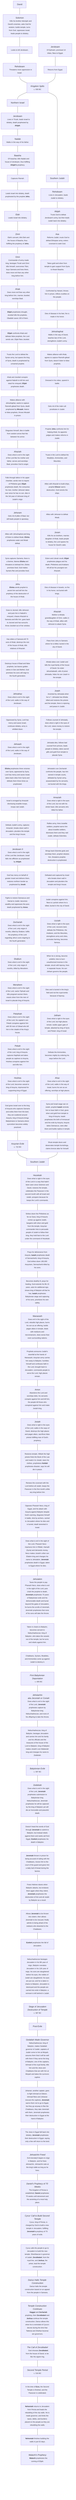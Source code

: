 graph TD
    %% David
    David

    %% Jeroboam
    Jeroboam["
    Jeroboam
    <small>Of Ephraim, promised 10 tribes, flees to Egypt.</small>
    "]
    ---
    JeroboamReturn["
    <small>Returns from Egypt.</small>
    "]

    %% David to Rehoboam
    David
    ---
    Solomon["
    Solomon
    <small>Kills his brother Adonijah and David's enemies, asks God for wisdom, builds temple, turns from God, oppresses Israel, leads people to idolatry.</small>
    "]
    ---
    Solomon2["
    <small>Looks to kill Jeroboam.</small>
    "]
    ---
    Rehoboam["
    Rehoboam
    <small>Threatens more oppression in Israel.</small>
    "]
    ---
    %% Kingdom split
    Split["
    <em>Kingdom Splits</em>
    <small>c. 930 BC</small>
    "]
    Split --- North["Northern Israel"]
    Split --- South["Southern Judah"]

    %% Northern Israel
    JeroboamReturn --- Split
    North
    ---
    JeroboamKing["
    Jeroboam
    <small>Lives in Tirzah, leads Israel to idolatry, death prophesied by <b>Ahijah</b>.</small>
    "]
    ---
    Nadab["
    Nadab
    <small>Walks in the way of his father.</small>
    "]
    ---
    Baasha["
    Baasha
    <small>Of Issachar, kills Nadab and house of Jeroboam, thus fulfilling <b>Ahijah's</b> prophecy.</small>
    "]
    ---
    BaashaRamah["
    <small>Captures Ramah.</small>
    "]
    ---
    BaashaJehu["
    <small>Leads Israel into idolatry, death prophesied by the prophet <b>Jehu</b>.</small>
    "]
    ---
    Elah["
    Elah
    <small>Leads Israel into idolatry.</small>
    "]
    ---
    Zimri["
    Zimri
    <small>Elah's servant, kills Elah and the house of Baasha, thus fulfilling the prophecy of <b>Jehu</b>.</small>
    "]
    ---
    Omri["
    Omri
    <small>Commander of army made king, besieges Tirzah and Zimri kills himself, overcomes Tibni, buys Samaria and lives there, does more evil than any other king before him.</small>
    "]
    ---
    Ahab["
    Ahab
    <small>Does more evil than any other king before him, marries Jezebel, worships Baal.</small>
    "]
    ---
    AhabJezebel["
    <small><b>Elijah</b> prophesies drought, Jezebel kills the prophets, Obadiah saves 100 of them.</small>
    "]
    ---
    AhabElijah["
    <small><b>Elijah</b> confronts Ahab and defeats false prophets, the Lord sends rain, Elijah flees Jezebel.</small>
    "]
    ---
    AhabSyria["
    <small>Trusts the Lord to defeat the Syrian army, but spares the king of Syria, death is prophesied by unnamed prophet.</small>
    "]
    ---
    AhabNaboth["
    <small>Ahab and Jezebel conspire against Naboth to kill him and steal his vineyard, <b>Elijah</b> prophesies death.</small>
    "]
    ---
    AhabAlliance["
    <small>Makes alliance with Jehoshaphat, wants to capture Ramoth-gilead from Syria, death prophesied by <b>Micaiah</b>, listens to false prophets, throws Micaiah in prison.</small>
    "]
    ---
    AhabDeath["
    <small>Disguises himself, dies in battle from random arrow that hits between his armor.</small>
    "]
    ---
    Ahaziah["
    Ahaziah
    <small>Does what is evil in the sight of the Lord like his mother and father, serves and worships Baal, provokes God to anger.</small>
    "]
    ---
    AhaziahDeath["
    <small>Falls through lattice in his upper chamber, sends men to inquire of Philistine god, <b>Elijah</b> prophesies death, fire consumes his men, brother Jehoram takes over since he has no son, dies in the 3rd year of Jehoram king of Judah's reign.</small>
    "]
    ---
    Jehoram["
    Jehoram
    <small>Gets rid of pillar of Baal, but still leads people to apostasy.</small>
    "]
    ---
    JehoramJehoshaphat["
    <small>Allies with Jehoshaphat and king of Edom to defeat Moab, <b>Elisha</b> prophesies water and Moab defeat.</small>
    "]
    ---
    JehoramSyria["
    <small>Syria captures Samaria, there is a famine, blames <b>Elisha</b> and threatens to behead him, Elisha promises food, God makes Syrians flee and provides food.</small>
    "]
    ---
    Jehu["
    Jehu
    <small><b>Elisha</b> sends prophet to anoint him and tell him the prophecy of the destruction of the house of Ahab.</small>
    "]
    ---
    JehuJezreel["
    <small>Goes to Jezreel, kills Jehoram and puts him in Naboth's vineyard, chases Ahaziah to Samaria and kills him, goes back to Jezreel and has eunuchs throw Jezebel out of her window.</small>
    "]
    ---
    JehuElders["
    <small>Has elders of Samaria kill 70 sons of Ahab, destroys the rest of the house of Ahab, kills relatives of Ahaziah.</small>
    "]
    ---
    JehuFalseProphets["
    <small>Destroys house of Baal and false prophets, but leaves golden calves in Dan and Bethel, God promises his sons will reign to the fourth generation.</small>
    "]
    ---
    Jehoahaz["
    Jehoahaz
    <small>Does what is evil in the sight of the Lord, walks in the way of Jeroboam.</small>
    "]
    ---
    JehoahazSyria["
    <small>Oppressed by Syria, Lord has mercy and saves Israel, continues idolatry, army is whittled down.</small>
    "]
    ---
    Jehoash["
    Jehoash
    <small>Does what is evil in the sight of the Lord, walks in the way of Jeroboam.</small>
    "]
    ---
    JehoashElisha["
    <small><b>Elisha</b> prophesies three victories over Syria, oppressed by Syria, Lord has mercy and saves Israel, takes back cities from Syria and defeats them three times as prophesied.</small>
    "]
    ---
    JehoashAmaziah["
    <small>Israel is enraged by Amaziah dismissing Israelite troops, troops raid Judah.</small>
    "]
    ---
    JehoashArmy["
    <small>Defeats Judah's army, captures Amaziah, breaks down wall in Jerusalem, plunders the temple and the king's house.</small>
    "]
    ---
    JeroboamII["
    Jeroboam II
    <small>Does what is evil in the sight of the Lord like Jeroboam, Israel falls into affliction as prophesied by <b>Ahijah</b>.</small>
    "]
    ---
    JeroboamIIMercy["
    <small>God has mercy on behalf of greater Israel and delivers them, restores northern border as prophesied by <b>Jonah</b>.</small>
    "]
    ---
    JeroboamIIFights["
    <small>Fights to restore Damascus and Hamat to Judah, becomes wealthy and oppresses the poor, death prophesied by <b>Amos</b>.</small>
    "]
    ---
    Zechariah["
    Zechariah
    <small>Does what is evil in the sight of the Lord, only reigns 6 months, killed by Shallum, fulfils the prophecy of the Lord regarding Jehu's sons reigning to the fourth generation.</small>
    "]
    ---
    Shallum["
    Shallum
    <small>Does what is evil in the sight of the Lord, only reigns 8 months, killed by Menahem.</small>
    "]
    ---
    Menahem["
    Menahem
    <small>Does what is evil in the sight of the Lord, sacks Tiphsah and kills pregnant women there, exacts silver from the men of Israel to placate king of Assyria.</small>
    "]
    ---
    Pekahiah["
    Pekahiah
    <small>Does what is evil in the sight of the Lord, his captain's son Pekah conspires against him with 50 men of Gilead who kill him in the citadel of the King's house.</small>
    "]
    ---
    Pekah["
    Pekah
    <small>Does what is evil in the sight of the Lord, king of Assyria captures Naphtali and takes people as captives to Assyria, Hoshea conspires against him and kills him.</small>
    "]
    ---
    Hoshea["
    Hoshea
    <small>Does what is evil in the sight of the Lord, becomes vassal to king of Assyria, imprisoned for supporting king of Egypt.</small>
    "]
    ---
    HosheaAssyria["
    <small>God gives Israel over to the king of Assyria who captures Samaria and exiles them from the land, they are scattered around Assyria, king of Assyria brings Babylonians to Samaria where syncretism becomes widely practiced.</small>
    "]
    ---
    %% Assyrian exile
    AssyrianExile["
    <em>Assyrian Exile</em>
    <small>c. 722 BC</small>
    "]
    ---
    SouthernJudah["
    Southern Judah
    "]

    %% Southern Judah
    South
    ---
    RehoboamKing["
    Rehoboam
    <small>Lives in Jerusalem, leads Judah to idolatry.</small>
    "]
    ---
    Abijah["
    Abijah
    <small>Trusts God to defeat Jeroboam's army, but then leads Judah back into idolatry.</small>
    "]
    ---
    Asa["
    Asa
    <small>Reforms Judah, trusts God to defeat Ethiopian army, enters covenant to seek God.</small>
    "]
    ---
    AsaBaasha["
    <small>Takes gold and silver from temple to gain support from Syria to thwart Baasha.</small>
    "]
    ---
    AsaHanani["
    <small>Confronted by Hanani, throws him in prison, inflicts cruelties on the people.</small>
    "]
    ---
    AsaFire["
    <small>Dies of disease in his feet, fire is made in his honor.</small>
    "]
    ---
    Jehoshaphat["
    Jehoshaphat
    <small>Walks in the way of David, teaches law of the Lord, strengthens Judah's army.</small>
    "]
    ---
    JehoshaphatAlliance["
    <small>Makes alliance with Ahab, agrees to capture Ramoth-gilead from Syria, doesn't listen to false prophets.</small>
    "]
    ---
    JehoshaphatSpared["
    <small>Dressed in his robes, spared in battle.</small>
    "]
    ---
    JehoshaphatCleanup["
    <small>Gets rid of the male cult prostitutes in Judah.</small>
    "]
    ---
    JehoshaphatJehu["
    <small>Prophet <b>Jehu</b> confronts him for helping Ahab, he appoints judges and makes reforms in Judah.</small>
    "]
    ---
    JehoshaphatMoabites["
    <small>Trusts in the Lord to defeat the Moabites, Ammonites, and Meunites.</small>
    "]
    ---
    JehoshaphatAhaziah["
    <small>Allies with Ahaziah to build ships, prophet <b>Eliezer</b> warns destruction, God wrecks the ships.</small>
    "]
    ---
    JehoshaphatJehoram["
    <small>Allies with Jehoram to defeat Moab.</small>
    "]
    ---
    Joram["
    Joram
    <small>Kills his six brothers, marries daughter of Ahab, leads people to idolatry, the Lord spares his house for David's sake.</small>
    "]
    ---
    JoramEdom["
    <small>Edom and Libnah revolt, <b>Elijah</b> prophesies plague and his death, Philistines and Arabians kill all but his youngest son Ahaziah.</small>
    "]
    ---
    JoramDeath["
    <small>Dies of disease in bowels, no fire in his honor, not buried with kings.</small>
    "]
    ---
    AhaziahJudah["
    Ahaziah
    <small>Mother is Athalia granddaughter of Omri, walks in the way of Ahab, allies with Jehoram to attack Syria.</small>
    "]
    ---
    AhaziahJudahFlees["
    <small>Flees from Jehu to Samaria where he is killed, buried in the city of David.</small>
    "]
    ---
    AhaziahAthalia["
    <small>Athalia takes over Judah and kills the royal family of the house of David, his sister Jehoshabeath, wife of priest Jehoiada, hides his son Joash in the temple.</small>
    "]
    ---
    Joash["
    Joash
    <small>Anointed by Jehoiada when he is 7, Jehoiada has Athalia killed and restores the priests and the temple, there is rejoicing and peace in Judah.</small>
    "]
    ---
    JoashCounsel["
    <small>Follows counsel of Jehoiada, does what is right in the eyes of the Lord, raises money to restore the temple.</small>
    "]
    ---
    JoashBadCounsel["
    <small>Jehoiada dies, follows bad counsel from princes, leads people to idolatry, takes sacred gifts and gold from temple to placate Syria.</small>
    "]
    ---
    JoashDeath["
    <small>Jehoiada's son Zechariah confronts the people, has him stoned in temple courts, defeated by Syrian army, assassinated by his servants, not buried with the kings.</small>
    "]
    ---
    Amaziah["
    Amaziah
    <small>Does what is right in the eyes of the Lord, but not with his whole heart, kills servants who killed his father.</small>
    "]
    ---
    AmaziahArmy["
    <small>Rallies army, hires Israelite soldiers, prophet warns him about Israelite soldiers, dismisses them and they raid Judah, defeats Edomites.</small>
    "]
    ---
    AmaziahEdomite["
    <small>Brings back Edomite gods and worships them, prophet rebukes him, threatens prophet, destruction is prophesied.</small>
    "]
    ---
    AmaziahCaptured["
    <small>Defeated and captured by Israel who breaks down wall in Jerusalem and plunders the temple and king's house.</small>
    "]
    ---
    AmaziahConspires["
    <small>Judah conspires against him, flees to Lachish where he is killed, buried in the city of David.</small>
    "]
    ---
    Uzziah["
    Uzziah
    <small>Does what is right in the eyes of the Lord, recovers land, defeats the Philistines, the Arabians, and the Meunites, strengthens army and cities, promotes farming, becomes famous.</small>
    "]
    ---
    UzziahBurn["
    <small>When he is strong, become prideful, tries to burn unauthorized incense in the temple, struck with leprosy, lives in separate house, his son Jotham governs the people.</small>
    "]
    ---
    UzziahDeath["
    <small>Dies and is buried in the king's field and not the royal tombs because of leprosy.</small>
    "]
    ---
    Jotham["
    Jotham
    <small>Does what is right in the eyes of the Lord, but high places remain, builds upper gate of temple, attacked by king of Syria and Pekah, king of Israel.</small>
    "]
    ---
    JothamAmmonites["
    <small>Defeats the Ammonites, becomes mighty by ordering his ways before the Lord.</small>
    "]
    ---
    Ahaz["
    Ahaz
    <small>Does what is evil in the sight of the Lord, walks in the way of Israel, burns his son as an offering, worships at high places.</small>
    "]
    ---
    AhazSyria["
    <small>Syria and Israel wage war on Judah, prophet <b>Isaiah</b> reminds him to have faith in God, gives silver and gold from temple to king of Assyria, Isaiah prophesies the birth of Immanuel and the exile by Assyria, Assyria takes Damascus, sees altar there and builds replica in temple.</small>
    "]
    ---
    AhazTemple["
    <small>Shuts temple doors and desecrates temple furnishings, claims bronze altar for himself.</small>
    "]
    %% Assyrian exile
    AhazTemple --- SouthernJudah
    ---
    Hezekiah["
    Hezekiah
    <small>Does what is right in the eyes of the Lord in a way that hadn't been seen since Solomon and David, restores the temple, celebrates the Passover in the second month with all Israel and Judah, prospers because he keeps the Lord's commands.</small>
    "]
    ---
    HezekiahPhilistines["
    <small>Strikes down the Philistines as far as Gaza, king of Assyria comes up against Judah, bargains with silver and gold from the temple, Assyrian commander tries to persuade people of Judah to follow their king, they hold fast to the Lord under the command of Hezekiah.</small>
    "]
    ---
    HezekiahAssyria["
    <small>Prays for deliverance from Assyria, <b>Isaiah</b> prophesies death of Sennacherib, king of Assyria, God strikes down 185,000 Assyrians, Sennacherib killed by his sons.</small>
    "]
    ---
    HezekiahIllness["
    <small>Becomes deathly ill, prays for healing, God extends his life 15 years, asks for additional sign, shows king of Babylon all that he has, <b>Isaiah</b> prophesies Babylonian siege and capturing of his sons, prioritizes his own safety.</small>
    "]
    ---
    Manasseh["
    Manasseh
    <small>Does evil in the sight of the Lord, rebuilds high places, burns his son as an offering, builds pagan altars in temple, deals with mediums and necromancers, does worse than even surrounding nations.</small>
    "]
    ---
    ManassehProphets["
    <small>Prophets announce Judah's downfall at the hands of Manasseh, Assyrian army carries him away to Babylon, humbles himself and confesses faith in the Lord, brought back to Jerusalem, commands people to serve the Lord, high places remain.</small>
    "]
    ---
    Amon["
    Amon
    <small>Abandons the Lord and worships idols, his servants conspire against him and kill him, the people kill those who conspired against him and make Josiah king.</small>
    "]
    ---
    Josiah["
    Josiah
    <small>Does what is right in the eyes of the Lord, walks in the ways of David, destroys the high places and pagan altars, sacrifices false priests fulfilling man of God's prophecy.</small>
    "]
    ---
    JosiahTemple["
    <small>Restores temple, Hilkiah the high priests finds the Book of the Law and reads it to Josiah, tears his clothes, prophetess <b>Huldah</b> prophesies disaster, says he will die in peace.</small>
    "]
    ---
    JosiahCovenant["
    <small>Renews the covenant with the Lord before all Judah, keeps the Passover in the first month unlike any king before him.</small>
    "]
    ---
    JosiahPharaoh["
    <small>Opposes Pharaoh Neco, king of Egypt, and his attack with Assyria against Babylon despite God's warning, disguises himself in battle, shot by archers, carried to Jerusalem where he dies and is buried, death lamented in Israel.</small>
    "]
    ---
    JehoahazJudah["
    <small>Does what is evil in the sight of the Lord, Pharaoh Neco imprisons him in Riblah, Hamath (Syria) and demands money, Neco makes Josiah's other son Eliakim king and changes his name to Jehoiakim, <b>Jeremiah</b> prophesies death in Egypt, taken to Egypt where he dies.</small>
    "]
    ---
    Jehoiakim["
    Jehoiakim
    <small>Taxes the people to pay Pharaoh Neco, does what is evil in the sight of the Lord, puts Uriah the prophet to death, <b>Jeremiah</b> prophesies 70 years of Babylonian exile and his dishonorable death and burial beyond the gates of Jerusalem, he burns the scrolls of Jeremiah, Jeremiah prophesies that none of his sons will take the throne.</small>
    "]
    ---
    JehoiakimExlile["
    <small>Taken in chains to Babylon, becomes servant to Nebuchadnezzar, king of Babylon, who takes the vessels out of the temple, but he turns and rebels against him.</small>
    "]
    ---
    JehoiakimDownfall["
    <small>Chaldeans, Syrians, Moabites, and Ammonites come up against Judah to destroy it.</small>
    "]
    ---
    FirstBabylonianDeportation["
    <em>First Babylonian Deportation</em>
    <small>c. 605 BC</small>
    "]
    ---
    Jehoiachin["
    Jehoiachin
    <em>aka Jeconiah or Coniah</em>
    <small>Does what is evil in the sight of the Lord, <b>Jeremiah</b> prophesies capture by Babylonian king Nebuchadnezzar, and none of his offspring to take the throne.</small>
    "]
    ---
    JehoiachinExile["
    <small>Nebuchadnezzar, king of Babylon, besieges Jerusalem and carries him and his family and his officials and the treasures of the house of the Lord to Babylon, king of Babylon makes Josiah's son Mattaniah king and changes his name to Zedekiah.</small>
    "]
    ---
    BabylonianExile["
    <em>Babylonian Exile</em>
    <small>c. 597 BC</small>
    "]
    ---
    Zedekiah["
    Zedekiah
    <small>Does what is evil in the sight of the Lord, <b>Jeremiah</b> prophesies submission to Babylonian king Nebuchadnezzar, Jeremiah prophesies he will be captured by the king of Babylon yet will die an honorable and peaceful death.</small>
    "]
    ---
    ZedekiahJeremiah["
    <small>Doesn't heed the words of God through <b>Jeremiah</b> to submit to Babylon, but instead rebels against them and seeks aid from Egypt, <b>Ezekiel</b> prophesies his death in Babylon.</small>
    "]
    ---
    ZedekiahFamine["
    <small><b>Jeremiah</b> thrown in prison for being accused of siding with the Chaldeans, moves him to the court of the guard and gives him a daily loaf of bread during the famine.</small>
    "]
    ---
    ZedekiahAttack["
    <small>Frees Hebrew slaves when Babylon attacks, but enslaves them again when they relent, <b>Jeremiah</b> prophesies the destruction of him and all Judah by Babylon as a result.</small>
    "]
    ---
    ZedekiahCistern["
    <small>Allows <b>Jeremiah</b> to be thrown into cistern, then allows Jeremiah to be rescued, finally admits to being afraid of the Judeans who deserted to the Chaldeans.</small>
    "]
    ---
    ZedekiahEzekiel["
    <small><b>Ezekiel</b> prophesies the fall of Jerusalem.</small>
    "]
    ---
    ZedekiahBabylon["
    <small>Nebuchadnezzar besieges Jerusalem in his 9th year of reign, Babylon overakes Jerusalem in his 11th year of reign, his sons are slaughtered before his eyes, the nobles of Judah are slaughtered, his eyes are put out, and he is taken in chains to Babylon, Jerusalem is destroyed and the people are carried into exile in Babylon, a remnant is left behind in Judah.</small>
    "]
    ---
    SiegeOfJerusalem["
    <em>Siege of Jerusalem</em>
    <em>Destruction of Temple</em>
    <small>c. 587 BC</small>
    "]
    ---
    PostExile["
    Post-Exile
    "]
    ---
    Gedaliah["
    <em>Gedaliah Made Governor</em>
    <small>Nebuchadnezzar, king of Babylon, makes Gedaliah governor of Judah, captains of Judah come to him at Mizpah, assures them that it will be well with them if they serve the king of Babylon, one of the captains, Ishmael of the royal family, kills him and the Jews and Chaldeans that are with him at Mizpah and takes the survivors captive.</small>
    "]
    ---
    Johanan["
    <small>Johanan, another captain, goes to fight Ishmael at Gibeon, Ishmael flees and Johanan rescues the captives, <b>Jeremiah</b> warns them not to go to Egypt, but they go anyway to flee the Chaldeans, they take Jeremiah with them, Jeremiah prophesies their destruction in Egypt at the hand of Babylon.</small>
    "]
    ---
    Egypt["
    <small>The Jews in Egypt fall back into idolatry, <b>Jeremiah</b> prophesies their destruction in Egypt, saying only a few will return to the land.</small>
    "]
    ---
    EvilMerodach["
    <em>Jehoaichin Freed</em>
    <small>Evil-merodach begins to reign in Babylon, and he frees Jehoiachin, Jehoiachin eats at the king's table as long as he lives.</small>
    "]
    ---
    Persia["
    <em>Daniel's Prophecy of 70 Weeks</em>
    <small>The kingdom of Persia is established, <b>Daniel</b> prophesies 70 weeks until atonement and the anointing of a most holy place.</small>
    "]
    ---
    Cyrus["
    <em>Cyrus' Call to Build Second Temple</em>
    <small>Cyrus, king of Persia, is charged by God to build a new temple in Jerusalem, fulfilling <b>Jeremiah's</b> prophecy of 70 years of exile.</small>
    "]
    ---
    CyrusTemple["
    <small>Cyrus calls the people to go to Jerusalem to build the new temple, Sheshbazzar is governor of Judah, <b>Zerubbabel</b>, from the royal line, and <b>Jeshua</b>, the priest, lead the temple construction.</small>
    "]
    ---
    Darius["
    <em>Darius Halts Temple Construction</em>
    <small>Darius halts the temple construction based on an appeal from the people in Samaria.</small>
    "]
    ---
    Haggai["
    <em>Temple Construction Continues</em>
    <small><b>Haggai</b> and <b>Zechariah</b> prophesy, then <b>Zerubbabel</b> and <b>Jeshua</b> continue the temple construction, Darius allows this when he is reminded of Cyrus's decree during the time that Tattenai and Shethar-bozenai are governors.</small>
    "]
    ---
    Zerubbabel["
    <em>The Call of Zerubbabel</em>
    <small>God chooses <b>Zerubbabel</b>, from the house of David, to be like His signet ring.</small>
    "]
    ---
    SecondTemplePeriod["
    <em>Second Temple Period</em>
    <small>c. 516 BC</small>
    "]
    ---
    SecondTempleFinished["
    <small>In the time of <b>Ezra</b>, the Second Temple is finished, and the Passover is celebrated.</small>
    "]
    ---
    Nehemiah["
    <small><b>Nehemiah</b> returns to Jerusalem from Persia and leads the rebuilding of the city walls. He is made governor, and limits the taxes, debts, and burdens placed on the people as they are rebuilding the walls.</small>
    "]
    ---
    SecondTempleWalls["
    <small><b>Nehemiah</b> finishes building the walls in just 52 days.</small>
    "]
    ---
    Malachi["
    <em>Malachi's Prophecy</em>
    <small><b>Malachi</b> prophesies the coming of Elijah.</small>
    "]